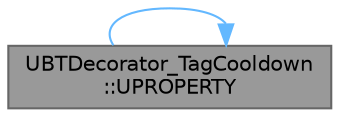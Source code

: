 digraph "UBTDecorator_TagCooldown::UPROPERTY"
{
 // INTERACTIVE_SVG=YES
 // LATEX_PDF_SIZE
  bgcolor="transparent";
  edge [fontname=Helvetica,fontsize=10,labelfontname=Helvetica,labelfontsize=10];
  node [fontname=Helvetica,fontsize=10,shape=box,height=0.2,width=0.4];
  rankdir="LR";
  Node1 [id="Node000001",label="UBTDecorator_TagCooldown\l::UPROPERTY",height=0.2,width=0.4,color="gray40", fillcolor="grey60", style="filled", fontcolor="black",tooltip="Value we will add or set to the Cooldown tag when this node is deactivated."];
  Node1 -> Node1 [id="edge1_Node000001_Node000001",color="steelblue1",style="solid",tooltip=" "];
}
